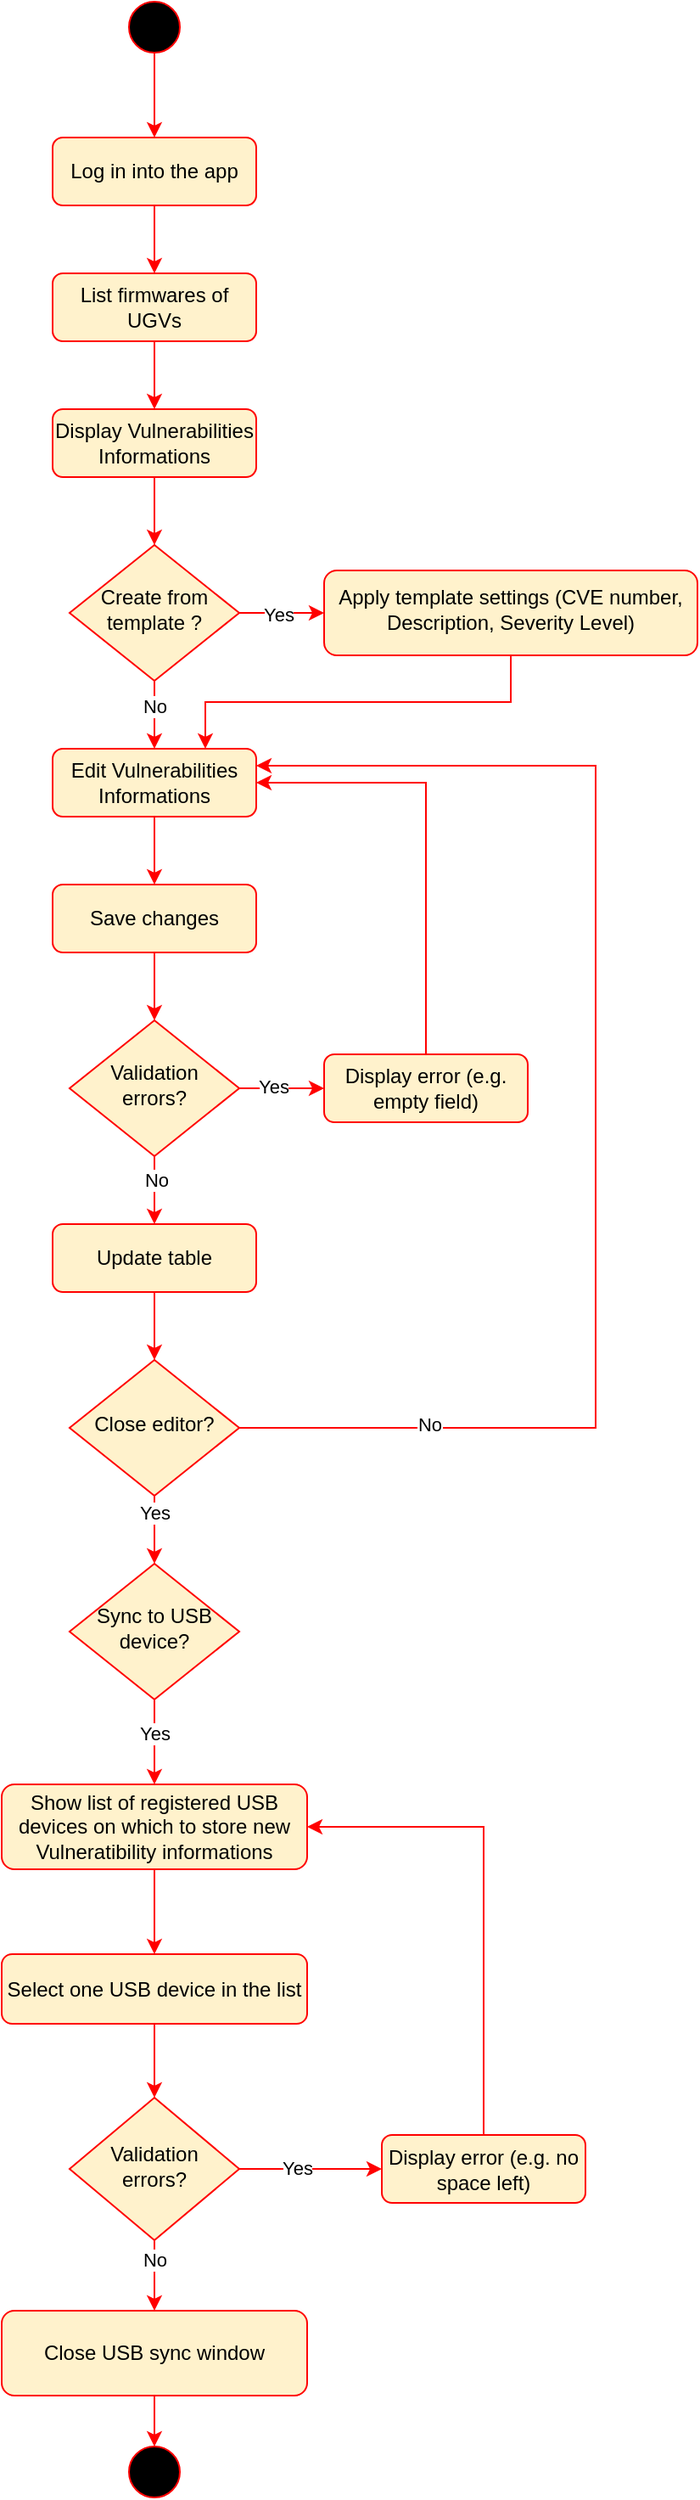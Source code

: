 <mxfile version="22.1.16" type="device">
  <diagram id="C5RBs43oDa-KdzZeNtuy" name="Page-1">
    <mxGraphModel dx="1230" dy="1214" grid="1" gridSize="10" guides="1" tooltips="1" connect="1" arrows="1" fold="1" page="1" pageScale="1" pageWidth="827" pageHeight="1169" math="0" shadow="0">
      <root>
        <mxCell id="WIyWlLk6GJQsqaUBKTNV-0" />
        <mxCell id="WIyWlLk6GJQsqaUBKTNV-1" parent="WIyWlLk6GJQsqaUBKTNV-0" />
        <mxCell id="734gv-0pd9_eHRP_dP1n-15" style="edgeStyle=orthogonalEdgeStyle;rounded=0;orthogonalLoop=1;jettySize=auto;html=1;exitX=0.5;exitY=1;exitDx=0;exitDy=0;entryX=0.5;entryY=0;entryDx=0;entryDy=0;strokeColor=#FF0000;" parent="WIyWlLk6GJQsqaUBKTNV-1" source="WIyWlLk6GJQsqaUBKTNV-3" target="WIyWlLk6GJQsqaUBKTNV-7" edge="1">
          <mxGeometry relative="1" as="geometry" />
        </mxCell>
        <mxCell id="WIyWlLk6GJQsqaUBKTNV-3" value="Log in into the app" style="rounded=1;whiteSpace=wrap;html=1;fontSize=12;glass=0;strokeWidth=1;shadow=0;fillColor=#fff2cc;strokeColor=#FF0000;" parent="WIyWlLk6GJQsqaUBKTNV-1" vertex="1">
          <mxGeometry x="160" y="80" width="120" height="40" as="geometry" />
        </mxCell>
        <mxCell id="734gv-0pd9_eHRP_dP1n-12" style="edgeStyle=orthogonalEdgeStyle;rounded=0;orthogonalLoop=1;jettySize=auto;html=1;exitX=0.5;exitY=1;exitDx=0;exitDy=0;entryX=0.5;entryY=0;entryDx=0;entryDy=0;strokeColor=#FF0000;" parent="WIyWlLk6GJQsqaUBKTNV-1" source="WIyWlLk6GJQsqaUBKTNV-7" target="734gv-0pd9_eHRP_dP1n-11" edge="1">
          <mxGeometry relative="1" as="geometry" />
        </mxCell>
        <mxCell id="WIyWlLk6GJQsqaUBKTNV-7" value="List firmwares of UGVs" style="rounded=1;whiteSpace=wrap;html=1;fontSize=12;glass=0;strokeWidth=1;shadow=0;fillColor=#fff2cc;strokeColor=#FF0000;" parent="WIyWlLk6GJQsqaUBKTNV-1" vertex="1">
          <mxGeometry x="160" y="160" width="120" height="40" as="geometry" />
        </mxCell>
        <mxCell id="734gv-0pd9_eHRP_dP1n-44" style="edgeStyle=orthogonalEdgeStyle;rounded=0;orthogonalLoop=1;jettySize=auto;html=1;exitX=0.5;exitY=1;exitDx=0;exitDy=0;entryX=0.5;entryY=0;entryDx=0;entryDy=0;strokeColor=#FF0000;" parent="WIyWlLk6GJQsqaUBKTNV-1" source="WIyWlLk6GJQsqaUBKTNV-11" target="734gv-0pd9_eHRP_dP1n-32" edge="1">
          <mxGeometry relative="1" as="geometry" />
        </mxCell>
        <mxCell id="WIyWlLk6GJQsqaUBKTNV-11" value="Edit Vulnerabilities Informations" style="rounded=1;whiteSpace=wrap;html=1;fontSize=12;glass=0;strokeWidth=1;shadow=0;fillColor=#fff2cc;strokeColor=#FF0000;" parent="WIyWlLk6GJQsqaUBKTNV-1" vertex="1">
          <mxGeometry x="160" y="440" width="120" height="40" as="geometry" />
        </mxCell>
        <mxCell id="734gv-0pd9_eHRP_dP1n-14" style="edgeStyle=orthogonalEdgeStyle;rounded=0;orthogonalLoop=1;jettySize=auto;html=1;exitX=0.5;exitY=1;exitDx=0;exitDy=0;entryX=0.5;entryY=0;entryDx=0;entryDy=0;strokeColor=#FF0000;" parent="WIyWlLk6GJQsqaUBKTNV-1" source="734gv-0pd9_eHRP_dP1n-0" target="WIyWlLk6GJQsqaUBKTNV-3" edge="1">
          <mxGeometry relative="1" as="geometry" />
        </mxCell>
        <mxCell id="734gv-0pd9_eHRP_dP1n-0" value="" style="ellipse;whiteSpace=wrap;html=1;aspect=fixed;fillColor=#000000;strokeColor=#FF0000;" parent="WIyWlLk6GJQsqaUBKTNV-1" vertex="1">
          <mxGeometry x="205" width="30" height="30" as="geometry" />
        </mxCell>
        <mxCell id="734gv-0pd9_eHRP_dP1n-28" style="edgeStyle=orthogonalEdgeStyle;rounded=0;orthogonalLoop=1;jettySize=auto;html=1;exitX=0.5;exitY=1;exitDx=0;exitDy=0;entryX=0.5;entryY=0;entryDx=0;entryDy=0;strokeColor=#FF0000;" parent="WIyWlLk6GJQsqaUBKTNV-1" source="734gv-0pd9_eHRP_dP1n-11" target="734gv-0pd9_eHRP_dP1n-20" edge="1">
          <mxGeometry relative="1" as="geometry" />
        </mxCell>
        <mxCell id="734gv-0pd9_eHRP_dP1n-11" value="Display Vulnerabilities Informations" style="rounded=1;whiteSpace=wrap;html=1;fontSize=12;glass=0;strokeWidth=1;shadow=0;fillColor=#fff2cc;strokeColor=#FF0000;" parent="WIyWlLk6GJQsqaUBKTNV-1" vertex="1">
          <mxGeometry x="160" y="240" width="120" height="40" as="geometry" />
        </mxCell>
        <mxCell id="734gv-0pd9_eHRP_dP1n-24" value="" style="edgeStyle=orthogonalEdgeStyle;rounded=0;orthogonalLoop=1;jettySize=auto;html=1;strokeColor=#FF0000;" parent="WIyWlLk6GJQsqaUBKTNV-1" source="734gv-0pd9_eHRP_dP1n-20" target="734gv-0pd9_eHRP_dP1n-23" edge="1">
          <mxGeometry relative="1" as="geometry" />
        </mxCell>
        <mxCell id="734gv-0pd9_eHRP_dP1n-27" value="Yes" style="edgeLabel;html=1;align=center;verticalAlign=middle;resizable=0;points=[];" parent="734gv-0pd9_eHRP_dP1n-24" vertex="1" connectable="0">
          <mxGeometry x="-0.086" y="-1" relative="1" as="geometry">
            <mxPoint as="offset" />
          </mxGeometry>
        </mxCell>
        <mxCell id="734gv-0pd9_eHRP_dP1n-29" style="edgeStyle=orthogonalEdgeStyle;rounded=0;orthogonalLoop=1;jettySize=auto;html=1;exitX=0.5;exitY=1;exitDx=0;exitDy=0;entryX=0.5;entryY=0;entryDx=0;entryDy=0;strokeColor=#FF0000;" parent="WIyWlLk6GJQsqaUBKTNV-1" source="734gv-0pd9_eHRP_dP1n-20" target="WIyWlLk6GJQsqaUBKTNV-11" edge="1">
          <mxGeometry relative="1" as="geometry" />
        </mxCell>
        <mxCell id="734gv-0pd9_eHRP_dP1n-30" value="No" style="edgeLabel;html=1;align=center;verticalAlign=middle;resizable=0;points=[];" parent="734gv-0pd9_eHRP_dP1n-29" vertex="1" connectable="0">
          <mxGeometry x="-0.258" y="-1" relative="1" as="geometry">
            <mxPoint x="1" as="offset" />
          </mxGeometry>
        </mxCell>
        <mxCell id="734gv-0pd9_eHRP_dP1n-20" value="Create from template ?" style="rhombus;whiteSpace=wrap;html=1;shadow=0;fontFamily=Helvetica;fontSize=12;align=center;strokeWidth=1;spacing=6;spacingTop=-4;fillColor=#fff2cc;strokeColor=#FF0000;" parent="WIyWlLk6GJQsqaUBKTNV-1" vertex="1">
          <mxGeometry x="170" y="320" width="100" height="80" as="geometry" />
        </mxCell>
        <mxCell id="734gv-0pd9_eHRP_dP1n-31" style="edgeStyle=orthogonalEdgeStyle;rounded=0;orthogonalLoop=1;jettySize=auto;html=1;exitX=0.5;exitY=1;exitDx=0;exitDy=0;entryX=0.75;entryY=0;entryDx=0;entryDy=0;strokeColor=#FF0000;" parent="WIyWlLk6GJQsqaUBKTNV-1" source="734gv-0pd9_eHRP_dP1n-23" target="WIyWlLk6GJQsqaUBKTNV-11" edge="1">
          <mxGeometry relative="1" as="geometry" />
        </mxCell>
        <mxCell id="734gv-0pd9_eHRP_dP1n-23" value="Apply template settings (CVE number, Description, Severity Level)" style="rounded=1;whiteSpace=wrap;html=1;shadow=0;strokeWidth=1;spacing=6;spacingTop=-4;fillColor=#fff2cc;strokeColor=#FF0000;" parent="WIyWlLk6GJQsqaUBKTNV-1" vertex="1">
          <mxGeometry x="320" y="335" width="220" height="50" as="geometry" />
        </mxCell>
        <mxCell id="734gv-0pd9_eHRP_dP1n-45" style="edgeStyle=orthogonalEdgeStyle;rounded=0;orthogonalLoop=1;jettySize=auto;html=1;exitX=0.5;exitY=1;exitDx=0;exitDy=0;entryX=0.5;entryY=0;entryDx=0;entryDy=0;strokeColor=#FF0000;" parent="WIyWlLk6GJQsqaUBKTNV-1" source="734gv-0pd9_eHRP_dP1n-32" target="734gv-0pd9_eHRP_dP1n-38" edge="1">
          <mxGeometry relative="1" as="geometry" />
        </mxCell>
        <mxCell id="734gv-0pd9_eHRP_dP1n-32" value="Save changes" style="rounded=1;whiteSpace=wrap;html=1;fontSize=12;glass=0;strokeWidth=1;shadow=0;fillColor=#fff2cc;strokeColor=#FF0000;" parent="WIyWlLk6GJQsqaUBKTNV-1" vertex="1">
          <mxGeometry x="160" y="520" width="120" height="40" as="geometry" />
        </mxCell>
        <mxCell id="734gv-0pd9_eHRP_dP1n-51" style="edgeStyle=orthogonalEdgeStyle;rounded=0;orthogonalLoop=1;jettySize=auto;html=1;exitX=0.5;exitY=1;exitDx=0;exitDy=0;entryX=0.5;entryY=0;entryDx=0;entryDy=0;strokeColor=#FF0000;" parent="WIyWlLk6GJQsqaUBKTNV-1" source="734gv-0pd9_eHRP_dP1n-33" target="734gv-0pd9_eHRP_dP1n-50" edge="1">
          <mxGeometry relative="1" as="geometry" />
        </mxCell>
        <mxCell id="734gv-0pd9_eHRP_dP1n-33" value="Update table" style="rounded=1;whiteSpace=wrap;html=1;fontSize=12;glass=0;strokeWidth=1;shadow=0;fillColor=#fff2cc;strokeColor=#FF0000;" parent="WIyWlLk6GJQsqaUBKTNV-1" vertex="1">
          <mxGeometry x="160" y="720" width="120" height="40" as="geometry" />
        </mxCell>
        <mxCell id="734gv-0pd9_eHRP_dP1n-36" value="" style="ellipse;whiteSpace=wrap;html=1;aspect=fixed;fillColor=#000000;strokeColor=#FF0000;" parent="WIyWlLk6GJQsqaUBKTNV-1" vertex="1">
          <mxGeometry x="205" y="1440" width="30" height="30" as="geometry" />
        </mxCell>
        <mxCell id="734gv-0pd9_eHRP_dP1n-42" style="edgeStyle=orthogonalEdgeStyle;rounded=0;orthogonalLoop=1;jettySize=auto;html=1;exitX=1;exitY=0.5;exitDx=0;exitDy=0;entryX=0;entryY=0.5;entryDx=0;entryDy=0;strokeColor=#FF0000;" parent="WIyWlLk6GJQsqaUBKTNV-1" source="734gv-0pd9_eHRP_dP1n-38" target="734gv-0pd9_eHRP_dP1n-41" edge="1">
          <mxGeometry relative="1" as="geometry" />
        </mxCell>
        <mxCell id="734gv-0pd9_eHRP_dP1n-47" value="Yes" style="edgeLabel;html=1;align=center;verticalAlign=middle;resizable=0;points=[];" parent="734gv-0pd9_eHRP_dP1n-42" vertex="1" connectable="0">
          <mxGeometry x="-0.2" y="1" relative="1" as="geometry">
            <mxPoint as="offset" />
          </mxGeometry>
        </mxCell>
        <mxCell id="734gv-0pd9_eHRP_dP1n-46" style="edgeStyle=orthogonalEdgeStyle;rounded=0;orthogonalLoop=1;jettySize=auto;html=1;exitX=0.5;exitY=1;exitDx=0;exitDy=0;entryX=0.5;entryY=0;entryDx=0;entryDy=0;strokeColor=#FF0000;" parent="WIyWlLk6GJQsqaUBKTNV-1" source="734gv-0pd9_eHRP_dP1n-38" target="734gv-0pd9_eHRP_dP1n-33" edge="1">
          <mxGeometry relative="1" as="geometry" />
        </mxCell>
        <mxCell id="734gv-0pd9_eHRP_dP1n-48" value="No" style="edgeLabel;html=1;align=center;verticalAlign=middle;resizable=0;points=[];" parent="734gv-0pd9_eHRP_dP1n-46" vertex="1" connectable="0">
          <mxGeometry x="-0.289" y="1" relative="1" as="geometry">
            <mxPoint as="offset" />
          </mxGeometry>
        </mxCell>
        <mxCell id="734gv-0pd9_eHRP_dP1n-38" value="Validation errors?" style="rhombus;whiteSpace=wrap;html=1;shadow=0;fontFamily=Helvetica;fontSize=12;align=center;strokeWidth=1;spacing=6;spacingTop=-4;fillColor=#fff2cc;strokeColor=#FF0000;" parent="WIyWlLk6GJQsqaUBKTNV-1" vertex="1">
          <mxGeometry x="170" y="600" width="100" height="80" as="geometry" />
        </mxCell>
        <mxCell id="734gv-0pd9_eHRP_dP1n-43" style="edgeStyle=orthogonalEdgeStyle;rounded=0;orthogonalLoop=1;jettySize=auto;html=1;exitX=0.5;exitY=0;exitDx=0;exitDy=0;entryX=1;entryY=0.5;entryDx=0;entryDy=0;strokeColor=#FF0000;" parent="WIyWlLk6GJQsqaUBKTNV-1" source="734gv-0pd9_eHRP_dP1n-41" target="WIyWlLk6GJQsqaUBKTNV-11" edge="1">
          <mxGeometry relative="1" as="geometry" />
        </mxCell>
        <mxCell id="734gv-0pd9_eHRP_dP1n-41" value="Display error (e.g. empty field)" style="rounded=1;whiteSpace=wrap;html=1;fontSize=12;glass=0;strokeWidth=1;shadow=0;fillColor=#fff2cc;strokeColor=#FF0000;" parent="WIyWlLk6GJQsqaUBKTNV-1" vertex="1">
          <mxGeometry x="320" y="620" width="120" height="40" as="geometry" />
        </mxCell>
        <mxCell id="734gv-0pd9_eHRP_dP1n-53" style="edgeStyle=orthogonalEdgeStyle;rounded=0;orthogonalLoop=1;jettySize=auto;html=1;exitX=1;exitY=0.5;exitDx=0;exitDy=0;entryX=1;entryY=0.25;entryDx=0;entryDy=0;strokeColor=#FF0000;" parent="WIyWlLk6GJQsqaUBKTNV-1" source="734gv-0pd9_eHRP_dP1n-50" target="WIyWlLk6GJQsqaUBKTNV-11" edge="1">
          <mxGeometry relative="1" as="geometry">
            <mxPoint x="500" y="440" as="targetPoint" />
            <Array as="points">
              <mxPoint x="480" y="840" />
              <mxPoint x="480" y="450" />
            </Array>
          </mxGeometry>
        </mxCell>
        <mxCell id="734gv-0pd9_eHRP_dP1n-54" value="No" style="edgeLabel;html=1;align=center;verticalAlign=middle;resizable=0;points=[];" parent="734gv-0pd9_eHRP_dP1n-53" vertex="1" connectable="0">
          <mxGeometry x="-0.872" y="-2" relative="1" as="geometry">
            <mxPoint x="61" y="-4" as="offset" />
          </mxGeometry>
        </mxCell>
        <mxCell id="RPS7sMxcY_FMIf3tSwKq-3" style="edgeStyle=orthogonalEdgeStyle;rounded=0;orthogonalLoop=1;jettySize=auto;html=1;exitX=0.5;exitY=1;exitDx=0;exitDy=0;entryX=0.5;entryY=0;entryDx=0;entryDy=0;strokeColor=#FF0000;" parent="WIyWlLk6GJQsqaUBKTNV-1" source="734gv-0pd9_eHRP_dP1n-50" target="RPS7sMxcY_FMIf3tSwKq-2" edge="1">
          <mxGeometry relative="1" as="geometry" />
        </mxCell>
        <mxCell id="RPS7sMxcY_FMIf3tSwKq-7" value="Yes" style="edgeLabel;html=1;align=center;verticalAlign=middle;resizable=0;points=[];" parent="RPS7sMxcY_FMIf3tSwKq-3" vertex="1" connectable="0">
          <mxGeometry x="-0.531" relative="1" as="geometry">
            <mxPoint as="offset" />
          </mxGeometry>
        </mxCell>
        <mxCell id="734gv-0pd9_eHRP_dP1n-50" value="Close editor?" style="rhombus;whiteSpace=wrap;html=1;shadow=0;fontFamily=Helvetica;fontSize=12;align=center;strokeWidth=1;spacing=6;spacingTop=-4;fillColor=#fff2cc;strokeColor=#FF0000;" parent="WIyWlLk6GJQsqaUBKTNV-1" vertex="1">
          <mxGeometry x="170" y="800" width="100" height="80" as="geometry" />
        </mxCell>
        <mxCell id="RPS7sMxcY_FMIf3tSwKq-5" style="edgeStyle=orthogonalEdgeStyle;rounded=0;orthogonalLoop=1;jettySize=auto;html=1;exitX=0.5;exitY=1;exitDx=0;exitDy=0;entryX=0.5;entryY=0;entryDx=0;entryDy=0;strokeColor=#FF0000;" parent="WIyWlLk6GJQsqaUBKTNV-1" source="RPS7sMxcY_FMIf3tSwKq-2" target="RPS7sMxcY_FMIf3tSwKq-4" edge="1">
          <mxGeometry relative="1" as="geometry" />
        </mxCell>
        <mxCell id="RPS7sMxcY_FMIf3tSwKq-6" value="Yes" style="edgeLabel;html=1;align=center;verticalAlign=middle;resizable=0;points=[];" parent="RPS7sMxcY_FMIf3tSwKq-5" vertex="1" connectable="0">
          <mxGeometry x="-0.577" y="1" relative="1" as="geometry">
            <mxPoint x="-1" y="9" as="offset" />
          </mxGeometry>
        </mxCell>
        <mxCell id="RPS7sMxcY_FMIf3tSwKq-2" value="Sync to USB device?" style="rhombus;whiteSpace=wrap;html=1;shadow=0;fontFamily=Helvetica;fontSize=12;align=center;strokeWidth=1;spacing=6;spacingTop=-4;fillColor=#fff2cc;strokeColor=#FF0000;" parent="WIyWlLk6GJQsqaUBKTNV-1" vertex="1">
          <mxGeometry x="170" y="920" width="100" height="80" as="geometry" />
        </mxCell>
        <mxCell id="RPS7sMxcY_FMIf3tSwKq-18" style="edgeStyle=orthogonalEdgeStyle;rounded=0;orthogonalLoop=1;jettySize=auto;html=1;exitX=0.5;exitY=1;exitDx=0;exitDy=0;entryX=0.5;entryY=0;entryDx=0;entryDy=0;strokeColor=#FF0000;" parent="WIyWlLk6GJQsqaUBKTNV-1" source="RPS7sMxcY_FMIf3tSwKq-4" target="RPS7sMxcY_FMIf3tSwKq-10" edge="1">
          <mxGeometry relative="1" as="geometry" />
        </mxCell>
        <mxCell id="RPS7sMxcY_FMIf3tSwKq-4" value="Show list of registered USB devices on which to store new Vulneratibility informations" style="rounded=1;whiteSpace=wrap;html=1;fontSize=12;glass=0;strokeWidth=1;shadow=0;fillColor=#fff2cc;strokeColor=#FF0000;" parent="WIyWlLk6GJQsqaUBKTNV-1" vertex="1">
          <mxGeometry x="130" y="1050" width="180" height="50" as="geometry" />
        </mxCell>
        <mxCell id="RPS7sMxcY_FMIf3tSwKq-17" style="edgeStyle=orthogonalEdgeStyle;rounded=0;orthogonalLoop=1;jettySize=auto;html=1;exitX=0.5;exitY=1;exitDx=0;exitDy=0;entryX=0.5;entryY=0;entryDx=0;entryDy=0;strokeColor=#FF0000;" parent="WIyWlLk6GJQsqaUBKTNV-1" source="RPS7sMxcY_FMIf3tSwKq-10" target="RPS7sMxcY_FMIf3tSwKq-16" edge="1">
          <mxGeometry relative="1" as="geometry" />
        </mxCell>
        <mxCell id="RPS7sMxcY_FMIf3tSwKq-10" value="Select one USB device in the list" style="rounded=1;whiteSpace=wrap;html=1;fontSize=12;glass=0;strokeWidth=1;shadow=0;fillColor=#fff2cc;strokeColor=#FF0000;" parent="WIyWlLk6GJQsqaUBKTNV-1" vertex="1">
          <mxGeometry x="130" y="1150" width="180" height="41" as="geometry" />
        </mxCell>
        <mxCell id="RPS7sMxcY_FMIf3tSwKq-13" style="edgeStyle=orthogonalEdgeStyle;rounded=0;orthogonalLoop=1;jettySize=auto;html=1;exitX=1;exitY=0.5;exitDx=0;exitDy=0;entryX=0;entryY=0.5;entryDx=0;entryDy=0;strokeColor=#FF0000;" parent="WIyWlLk6GJQsqaUBKTNV-1" source="RPS7sMxcY_FMIf3tSwKq-16" target="RPS7sMxcY_FMIf3tSwKq-19" edge="1">
          <mxGeometry relative="1" as="geometry">
            <mxPoint x="320" y="1277" as="targetPoint" />
          </mxGeometry>
        </mxCell>
        <mxCell id="RPS7sMxcY_FMIf3tSwKq-14" value="Yes" style="edgeLabel;html=1;align=center;verticalAlign=middle;resizable=0;points=[];" parent="RPS7sMxcY_FMIf3tSwKq-13" vertex="1" connectable="0">
          <mxGeometry x="-0.2" y="1" relative="1" as="geometry">
            <mxPoint as="offset" />
          </mxGeometry>
        </mxCell>
        <mxCell id="RPS7sMxcY_FMIf3tSwKq-23" style="edgeStyle=orthogonalEdgeStyle;rounded=0;orthogonalLoop=1;jettySize=auto;html=1;exitX=0.5;exitY=1;exitDx=0;exitDy=0;entryX=0.5;entryY=0;entryDx=0;entryDy=0;strokeColor=#FF0000;" parent="WIyWlLk6GJQsqaUBKTNV-1" source="RPS7sMxcY_FMIf3tSwKq-16" target="RPS7sMxcY_FMIf3tSwKq-22" edge="1">
          <mxGeometry relative="1" as="geometry" />
        </mxCell>
        <mxCell id="RPS7sMxcY_FMIf3tSwKq-24" value="No" style="edgeLabel;html=1;align=center;verticalAlign=middle;resizable=0;points=[];" parent="RPS7sMxcY_FMIf3tSwKq-23" vertex="1" connectable="0">
          <mxGeometry x="-0.44" y="2" relative="1" as="geometry">
            <mxPoint x="-2" as="offset" />
          </mxGeometry>
        </mxCell>
        <mxCell id="RPS7sMxcY_FMIf3tSwKq-16" value="Validation errors?" style="rhombus;whiteSpace=wrap;html=1;shadow=0;fontFamily=Helvetica;fontSize=12;align=center;strokeWidth=1;spacing=6;spacingTop=-4;fillColor=#fff2cc;strokeColor=#FF0000;" parent="WIyWlLk6GJQsqaUBKTNV-1" vertex="1">
          <mxGeometry x="170" y="1234.5" width="100" height="84" as="geometry" />
        </mxCell>
        <mxCell id="RPS7sMxcY_FMIf3tSwKq-21" style="edgeStyle=orthogonalEdgeStyle;rounded=0;orthogonalLoop=1;jettySize=auto;html=1;exitX=0.5;exitY=0;exitDx=0;exitDy=0;entryX=1;entryY=0.5;entryDx=0;entryDy=0;strokeColor=#FF0000;" parent="WIyWlLk6GJQsqaUBKTNV-1" source="RPS7sMxcY_FMIf3tSwKq-19" target="RPS7sMxcY_FMIf3tSwKq-4" edge="1">
          <mxGeometry relative="1" as="geometry" />
        </mxCell>
        <mxCell id="RPS7sMxcY_FMIf3tSwKq-19" value="Display error (e.g. no space left)" style="rounded=1;whiteSpace=wrap;html=1;fontSize=12;glass=0;strokeWidth=1;shadow=0;fillColor=#fff2cc;strokeColor=#FF0000;" parent="WIyWlLk6GJQsqaUBKTNV-1" vertex="1">
          <mxGeometry x="354" y="1256.5" width="120" height="40" as="geometry" />
        </mxCell>
        <mxCell id="RPS7sMxcY_FMIf3tSwKq-25" style="edgeStyle=orthogonalEdgeStyle;rounded=0;orthogonalLoop=1;jettySize=auto;html=1;exitX=0.5;exitY=1;exitDx=0;exitDy=0;entryX=0.5;entryY=0;entryDx=0;entryDy=0;strokeColor=#FF0000;" parent="WIyWlLk6GJQsqaUBKTNV-1" source="RPS7sMxcY_FMIf3tSwKq-22" target="734gv-0pd9_eHRP_dP1n-36" edge="1">
          <mxGeometry relative="1" as="geometry" />
        </mxCell>
        <mxCell id="RPS7sMxcY_FMIf3tSwKq-22" value="Close USB sync window" style="rounded=1;whiteSpace=wrap;html=1;fontSize=12;glass=0;strokeWidth=1;shadow=0;fillColor=#fff2cc;strokeColor=#FF0000;" parent="WIyWlLk6GJQsqaUBKTNV-1" vertex="1">
          <mxGeometry x="130" y="1360" width="180" height="50" as="geometry" />
        </mxCell>
        <mxCell id="RPS7sMxcY_FMIf3tSwKq-140" style="edgeStyle=orthogonalEdgeStyle;rounded=0;orthogonalLoop=1;jettySize=auto;html=1;exitX=0;exitY=0.5;exitDx=0;exitDy=0;entryX=0;entryY=0.5;entryDx=0;entryDy=0;" parent="WIyWlLk6GJQsqaUBKTNV-1" edge="1">
          <mxGeometry relative="1" as="geometry">
            <Array as="points">
              <mxPoint x="60" y="1628" />
              <mxPoint x="60" y="1970" />
            </Array>
            <mxPoint x="170" y="1627.5" as="sourcePoint" />
          </mxGeometry>
        </mxCell>
        <mxCell id="RPS7sMxcY_FMIf3tSwKq-141" value="No" style="edgeLabel;html=1;align=center;verticalAlign=middle;resizable=0;points=[];" parent="RPS7sMxcY_FMIf3tSwKq-140" vertex="1" connectable="0">
          <mxGeometry x="-0.049" relative="1" as="geometry">
            <mxPoint as="offset" />
          </mxGeometry>
        </mxCell>
      </root>
    </mxGraphModel>
  </diagram>
</mxfile>
